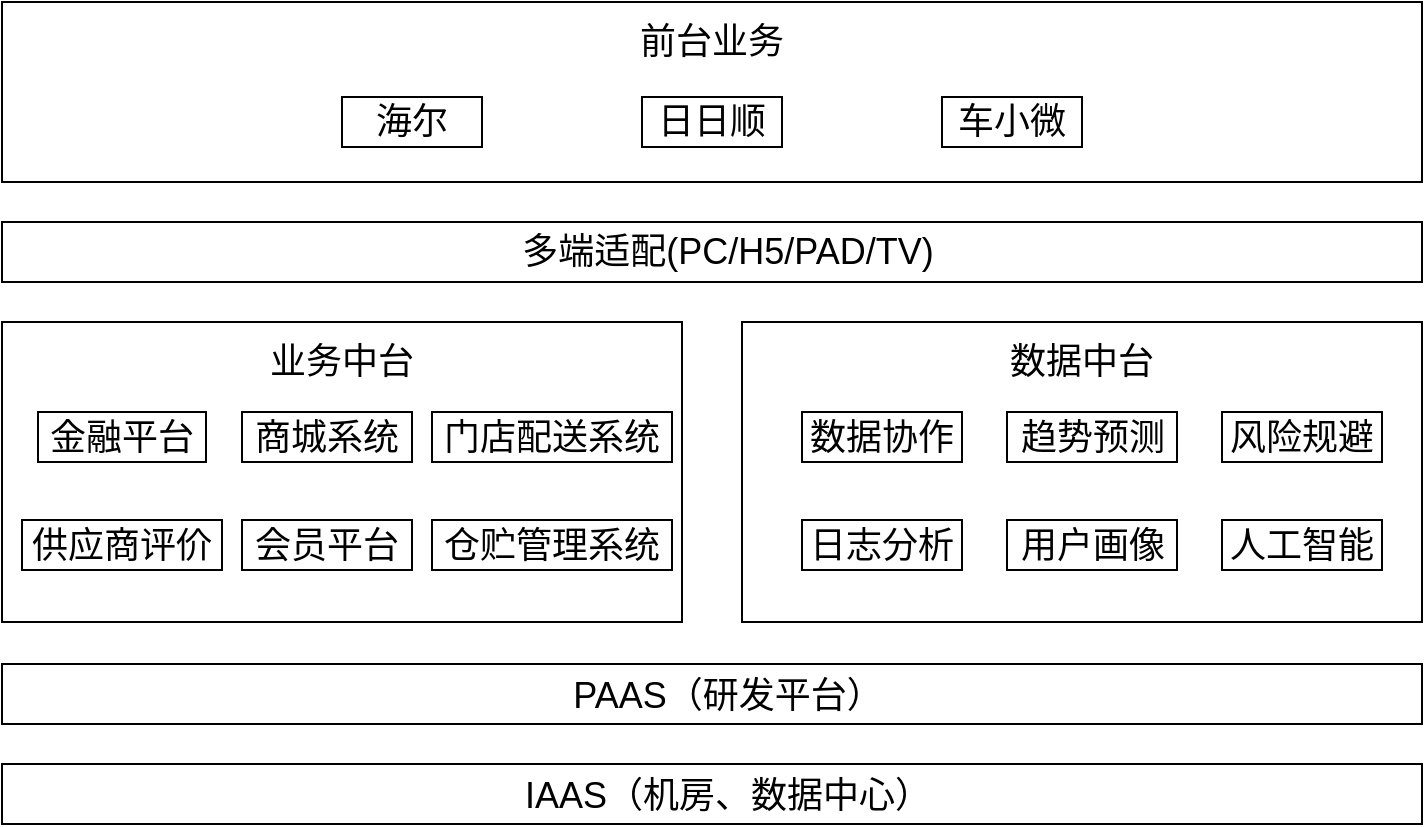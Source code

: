 <mxfile version="12.1.3" type="github" pages="2">
  <diagram id="Y6tTRYtsbHOTUgFSEDFm" name="第 1 页">
    <mxGraphModel dx="932" dy="528" grid="1" gridSize="10" guides="1" tooltips="1" connect="1" arrows="1" fold="1" page="1" pageScale="1" pageWidth="826" pageHeight="1169" math="0" shadow="0">
      <root>
        <mxCell id="0"/>
        <mxCell id="1" parent="0"/>
        <mxCell id="UKIGuLHINSC2vppwHhPj-1" value="" style="rounded=0;whiteSpace=wrap;html=1;fontSize=18;" parent="1" vertex="1">
          <mxGeometry x="50" y="351" width="710" height="30" as="geometry"/>
        </mxCell>
        <mxCell id="UKIGuLHINSC2vppwHhPj-3" value="" style="rounded=0;whiteSpace=wrap;html=1;fontSize=18;" parent="1" vertex="1">
          <mxGeometry x="50" y="20" width="710" height="90" as="geometry"/>
        </mxCell>
        <mxCell id="UKIGuLHINSC2vppwHhPj-2" value="前台业务" style="text;html=1;strokeColor=none;fillColor=none;align=center;verticalAlign=middle;whiteSpace=wrap;rounded=0;fontSize=18;" parent="1" vertex="1">
          <mxGeometry x="360" y="30" width="90" height="20" as="geometry"/>
        </mxCell>
        <mxCell id="UKIGuLHINSC2vppwHhPj-4" value="PAAS（研发平台）" style="text;html=1;strokeColor=none;fillColor=none;align=center;verticalAlign=middle;whiteSpace=wrap;rounded=0;fontSize=18;" parent="1" vertex="1">
          <mxGeometry x="307" y="357" width="212" height="20" as="geometry"/>
        </mxCell>
        <mxCell id="UKIGuLHINSC2vppwHhPj-5" value="" style="rounded=0;whiteSpace=wrap;html=1;fontSize=18;" parent="1" vertex="1">
          <mxGeometry x="50" y="180" width="340" height="150" as="geometry"/>
        </mxCell>
        <mxCell id="UKIGuLHINSC2vppwHhPj-7" value="" style="rounded=0;whiteSpace=wrap;html=1;fontSize=18;" parent="1" vertex="1">
          <mxGeometry x="420" y="180" width="340" height="150" as="geometry"/>
        </mxCell>
        <mxCell id="UKIGuLHINSC2vppwHhPj-6" value="业务中台" style="text;html=1;strokeColor=none;fillColor=none;align=center;verticalAlign=middle;whiteSpace=wrap;rounded=0;fontSize=18;" parent="1" vertex="1">
          <mxGeometry x="175" y="190" width="90" height="20" as="geometry"/>
        </mxCell>
        <mxCell id="UKIGuLHINSC2vppwHhPj-9" style="edgeStyle=orthogonalEdgeStyle;rounded=0;orthogonalLoop=1;jettySize=auto;html=1;exitX=0.5;exitY=1;exitDx=0;exitDy=0;fontSize=18;" parent="1" source="UKIGuLHINSC2vppwHhPj-3" target="UKIGuLHINSC2vppwHhPj-3" edge="1">
          <mxGeometry relative="1" as="geometry"/>
        </mxCell>
        <mxCell id="UKIGuLHINSC2vppwHhPj-10" value="数据中台" style="text;html=1;strokeColor=none;fillColor=none;align=center;verticalAlign=middle;whiteSpace=wrap;rounded=0;fontSize=18;" parent="1" vertex="1">
          <mxGeometry x="545" y="190" width="90" height="20" as="geometry"/>
        </mxCell>
        <mxCell id="UKIGuLHINSC2vppwHhPj-12" value="" style="rounded=0;whiteSpace=wrap;html=1;fontSize=18;" parent="1" vertex="1">
          <mxGeometry x="50" y="130" width="710" height="30" as="geometry"/>
        </mxCell>
        <mxCell id="UKIGuLHINSC2vppwHhPj-11" value="多端适配(PC/H5/PAD/TV)" style="text;html=1;strokeColor=none;fillColor=none;align=center;verticalAlign=middle;whiteSpace=wrap;rounded=0;fontSize=18;" parent="1" vertex="1">
          <mxGeometry x="307" y="135" width="212" height="20" as="geometry"/>
        </mxCell>
        <mxCell id="UKIGuLHINSC2vppwHhPj-13" value="" style="rounded=0;whiteSpace=wrap;html=1;fontSize=18;" parent="1" vertex="1">
          <mxGeometry x="50" y="401" width="710" height="30" as="geometry"/>
        </mxCell>
        <mxCell id="UKIGuLHINSC2vppwHhPj-14" value="IAAS（机房、数据中心）" style="text;html=1;strokeColor=none;fillColor=none;align=center;verticalAlign=middle;whiteSpace=wrap;rounded=0;fontSize=18;" parent="1" vertex="1">
          <mxGeometry x="307" y="407" width="212" height="20" as="geometry"/>
        </mxCell>
        <mxCell id="UKIGuLHINSC2vppwHhPj-15" value="海尔" style="rounded=0;whiteSpace=wrap;html=1;fontSize=18;" parent="1" vertex="1">
          <mxGeometry x="220" y="67.5" width="70" height="25" as="geometry"/>
        </mxCell>
        <mxCell id="UKIGuLHINSC2vppwHhPj-22" value="日日顺" style="rounded=0;whiteSpace=wrap;html=1;fontSize=18;" parent="1" vertex="1">
          <mxGeometry x="370" y="67.5" width="70" height="25" as="geometry"/>
        </mxCell>
        <mxCell id="UKIGuLHINSC2vppwHhPj-24" value="车小微" style="rounded=0;whiteSpace=wrap;html=1;fontSize=18;" parent="1" vertex="1">
          <mxGeometry x="520" y="67.5" width="70" height="25" as="geometry"/>
        </mxCell>
        <mxCell id="UKIGuLHINSC2vppwHhPj-27" value="商城系统" style="rounded=0;whiteSpace=wrap;html=1;fontSize=18;" parent="1" vertex="1">
          <mxGeometry x="170" y="225" width="85" height="25" as="geometry"/>
        </mxCell>
        <mxCell id="UKIGuLHINSC2vppwHhPj-28" value="金融平台" style="rounded=0;whiteSpace=wrap;html=1;fontSize=18;" parent="1" vertex="1">
          <mxGeometry x="68" y="225" width="84" height="25" as="geometry"/>
        </mxCell>
        <mxCell id="UKIGuLHINSC2vppwHhPj-29" value="会员平台" style="rounded=0;whiteSpace=wrap;html=1;fontSize=18;" parent="1" vertex="1">
          <mxGeometry x="170" y="279" width="85" height="25" as="geometry"/>
        </mxCell>
        <mxCell id="UKIGuLHINSC2vppwHhPj-30" value="仓贮管理系统" style="rounded=0;whiteSpace=wrap;html=1;fontSize=18;" parent="1" vertex="1">
          <mxGeometry x="265" y="279" width="120" height="25" as="geometry"/>
        </mxCell>
        <mxCell id="UKIGuLHINSC2vppwHhPj-32" value="门店配送系统" style="rounded=0;whiteSpace=wrap;html=1;fontSize=18;" parent="1" vertex="1">
          <mxGeometry x="265" y="225" width="120" height="25" as="geometry"/>
        </mxCell>
        <mxCell id="UKIGuLHINSC2vppwHhPj-34" value="供应商评价" style="rounded=0;whiteSpace=wrap;html=1;fontSize=18;" parent="1" vertex="1">
          <mxGeometry x="60" y="279" width="100" height="25" as="geometry"/>
        </mxCell>
        <mxCell id="UKIGuLHINSC2vppwHhPj-36" value="数据协作" style="rounded=0;whiteSpace=wrap;html=1;fontSize=18;" parent="1" vertex="1">
          <mxGeometry x="450" y="225" width="80" height="25" as="geometry"/>
        </mxCell>
        <mxCell id="UKIGuLHINSC2vppwHhPj-37" value="趋势预测" style="rounded=0;whiteSpace=wrap;html=1;fontSize=18;" parent="1" vertex="1">
          <mxGeometry x="552.5" y="225" width="85" height="25" as="geometry"/>
        </mxCell>
        <mxCell id="UKIGuLHINSC2vppwHhPj-39" value="日志分析" style="rounded=0;whiteSpace=wrap;html=1;fontSize=18;" parent="1" vertex="1">
          <mxGeometry x="450" y="279" width="80" height="25" as="geometry"/>
        </mxCell>
        <mxCell id="UKIGuLHINSC2vppwHhPj-41" value="用户画像" style="rounded=0;whiteSpace=wrap;html=1;fontSize=18;" parent="1" vertex="1">
          <mxGeometry x="552.5" y="279" width="85" height="25" as="geometry"/>
        </mxCell>
        <mxCell id="UKIGuLHINSC2vppwHhPj-43" value="风险规避" style="rounded=0;whiteSpace=wrap;html=1;fontSize=18;" parent="1" vertex="1">
          <mxGeometry x="660" y="225" width="80" height="25" as="geometry"/>
        </mxCell>
        <mxCell id="UKIGuLHINSC2vppwHhPj-44" value="人工智能" style="rounded=0;whiteSpace=wrap;html=1;fontSize=18;" parent="1" vertex="1">
          <mxGeometry x="660" y="279" width="80" height="25" as="geometry"/>
        </mxCell>
      </root>
    </mxGraphModel>
  </diagram>
  <diagram id="PaZJHzUqX1qUUu_PirYD" name="Page-2">
    <mxGraphModel dx="932" dy="528" grid="1" gridSize="10" guides="1" tooltips="1" connect="1" arrows="1" fold="1" page="1" pageScale="1" pageWidth="850" pageHeight="1100" math="0" shadow="0">
      <root>
        <mxCell id="iOrOq3ocQT_MWQIMPA1d-0"/>
        <mxCell id="iOrOq3ocQT_MWQIMPA1d-1" parent="iOrOq3ocQT_MWQIMPA1d-0"/>
        <mxCell id="ydThWRVAc_qHG9r4aiZO-28" value="" style="edgeStyle=orthogonalEdgeStyle;rounded=0;orthogonalLoop=1;jettySize=auto;html=1;fontSize=15;" edge="1" parent="iOrOq3ocQT_MWQIMPA1d-1" source="ydThWRVAc_qHG9r4aiZO-19" target="ydThWRVAc_qHG9r4aiZO-27">
          <mxGeometry relative="1" as="geometry"/>
        </mxCell>
        <mxCell id="ydThWRVAc_qHG9r4aiZO-29" value="搭建跨境业务信息平台" style="text;html=1;resizable=0;points=[];align=center;verticalAlign=middle;labelBackgroundColor=#ffffff;fontSize=15;" vertex="1" connectable="0" parent="ydThWRVAc_qHG9r4aiZO-28">
          <mxGeometry x="-0.225" y="1" relative="1" as="geometry">
            <mxPoint as="offset"/>
          </mxGeometry>
        </mxCell>
        <mxCell id="ydThWRVAc_qHG9r4aiZO-19" value="" style="rounded=0;whiteSpace=wrap;html=1;fontSize=15;" vertex="1" parent="iOrOq3ocQT_MWQIMPA1d-1">
          <mxGeometry x="50" y="310" width="710" height="90" as="geometry"/>
        </mxCell>
        <mxCell id="ydThWRVAc_qHG9r4aiZO-27" value="" style="rounded=0;whiteSpace=wrap;html=1;fontSize=15;" vertex="1" parent="iOrOq3ocQT_MWQIMPA1d-1">
          <mxGeometry x="50" y="440" width="710" height="150" as="geometry"/>
        </mxCell>
        <mxCell id="iOrOq3ocQT_MWQIMPA1d-9" value="" style="edgeStyle=orthogonalEdgeStyle;rounded=0;orthogonalLoop=1;jettySize=auto;html=1;exitX=0.5;exitY=1;exitDx=0;exitDy=0;" edge="1" parent="iOrOq3ocQT_MWQIMPA1d-1" source="iOrOq3ocQT_MWQIMPA1d-2" target="iOrOq3ocQT_MWQIMPA1d-8">
          <mxGeometry relative="1" as="geometry">
            <mxPoint x="345" y="110" as="sourcePoint"/>
            <mxPoint x="345" y="500" as="targetPoint"/>
            <Array as="points"/>
          </mxGeometry>
        </mxCell>
        <mxCell id="iOrOq3ocQT_MWQIMPA1d-10" value="搭建中台" style="text;html=1;resizable=0;points=[];align=center;verticalAlign=middle;labelBackgroundColor=#ffffff;fontSize=15;" vertex="1" connectable="0" parent="iOrOq3ocQT_MWQIMPA1d-9">
          <mxGeometry x="-0.233" relative="1" as="geometry">
            <mxPoint y="2" as="offset"/>
          </mxGeometry>
        </mxCell>
        <mxCell id="iOrOq3ocQT_MWQIMPA1d-2" value="" style="rounded=0;whiteSpace=wrap;html=1;fontSize=18;" vertex="1" parent="iOrOq3ocQT_MWQIMPA1d-1">
          <mxGeometry x="50" y="20" width="710" height="90" as="geometry"/>
        </mxCell>
        <mxCell id="iOrOq3ocQT_MWQIMPA1d-8" value="" style="rounded=0;whiteSpace=wrap;html=1;fontSize=18;" vertex="1" parent="iOrOq3ocQT_MWQIMPA1d-1">
          <mxGeometry x="50" y="150" width="710" height="160" as="geometry"/>
        </mxCell>
        <mxCell id="iOrOq3ocQT_MWQIMPA1d-3" value="平台" style="text;html=1;strokeColor=none;fillColor=none;align=center;verticalAlign=middle;whiteSpace=wrap;rounded=0;fontSize=18;" vertex="1" parent="iOrOq3ocQT_MWQIMPA1d-1">
          <mxGeometry x="360" y="30" width="90" height="20" as="geometry"/>
        </mxCell>
        <mxCell id="iOrOq3ocQT_MWQIMPA1d-4" style="edgeStyle=orthogonalEdgeStyle;rounded=0;orthogonalLoop=1;jettySize=auto;html=1;exitX=0.5;exitY=1;exitDx=0;exitDy=0;fontSize=18;" edge="1" parent="iOrOq3ocQT_MWQIMPA1d-1" source="iOrOq3ocQT_MWQIMPA1d-2" target="iOrOq3ocQT_MWQIMPA1d-2">
          <mxGeometry relative="1" as="geometry"/>
        </mxCell>
        <mxCell id="iOrOq3ocQT_MWQIMPA1d-5" value="海尔" style="rounded=0;whiteSpace=wrap;html=1;fontSize=18;" vertex="1" parent="iOrOq3ocQT_MWQIMPA1d-1">
          <mxGeometry x="220" y="67.5" width="70" height="25" as="geometry"/>
        </mxCell>
        <mxCell id="iOrOq3ocQT_MWQIMPA1d-6" value="日日顺" style="rounded=0;whiteSpace=wrap;html=1;fontSize=18;" vertex="1" parent="iOrOq3ocQT_MWQIMPA1d-1">
          <mxGeometry x="370" y="67.5" width="70" height="25" as="geometry"/>
        </mxCell>
        <mxCell id="iOrOq3ocQT_MWQIMPA1d-7" value="车小微" style="rounded=0;whiteSpace=wrap;html=1;fontSize=18;" vertex="1" parent="iOrOq3ocQT_MWQIMPA1d-1">
          <mxGeometry x="520" y="67.5" width="70" height="25" as="geometry"/>
        </mxCell>
        <mxCell id="ydThWRVAc_qHG9r4aiZO-0" value="数据建模" style="rounded=0;whiteSpace=wrap;html=1;fontSize=15;" vertex="1" parent="iOrOq3ocQT_MWQIMPA1d-1">
          <mxGeometry x="270" y="525" width="80" height="30" as="geometry"/>
        </mxCell>
        <mxCell id="ydThWRVAc_qHG9r4aiZO-1" value="日志分析" style="rounded=0;whiteSpace=wrap;html=1;fontSize=15;" vertex="1" parent="iOrOq3ocQT_MWQIMPA1d-1">
          <mxGeometry x="365" y="525" width="80" height="30" as="geometry"/>
        </mxCell>
        <mxCell id="ydThWRVAc_qHG9r4aiZO-2" value="用户画像" style="rounded=0;whiteSpace=wrap;html=1;fontSize=15;" vertex="1" parent="iOrOq3ocQT_MWQIMPA1d-1">
          <mxGeometry x="460" y="525" width="80" height="30" as="geometry"/>
        </mxCell>
        <mxCell id="ydThWRVAc_qHG9r4aiZO-3" value="用户中心" style="rounded=0;whiteSpace=wrap;html=1;fontSize=15;" vertex="1" parent="iOrOq3ocQT_MWQIMPA1d-1">
          <mxGeometry x="70" y="192.5" width="80" height="30" as="geometry"/>
        </mxCell>
        <mxCell id="ydThWRVAc_qHG9r4aiZO-4" value="支付中心" style="rounded=0;whiteSpace=wrap;html=1;fontSize=15;" vertex="1" parent="iOrOq3ocQT_MWQIMPA1d-1">
          <mxGeometry x="165" y="192.5" width="80" height="30" as="geometry"/>
        </mxCell>
        <mxCell id="ydThWRVAc_qHG9r4aiZO-5" value="商品中心" style="rounded=0;whiteSpace=wrap;html=1;fontSize=15;" vertex="1" parent="iOrOq3ocQT_MWQIMPA1d-1">
          <mxGeometry x="260" y="192.5" width="80" height="30" as="geometry"/>
        </mxCell>
        <mxCell id="ydThWRVAc_qHG9r4aiZO-6" value="搜索中心" style="rounded=0;whiteSpace=wrap;html=1;fontSize=15;" vertex="1" parent="iOrOq3ocQT_MWQIMPA1d-1">
          <mxGeometry x="70" y="237.5" width="80" height="30" as="geometry"/>
        </mxCell>
        <mxCell id="ydThWRVAc_qHG9r4aiZO-7" value="客服售后" style="rounded=0;whiteSpace=wrap;html=1;fontSize=15;" vertex="1" parent="iOrOq3ocQT_MWQIMPA1d-1">
          <mxGeometry x="165" y="237.5" width="80" height="30" as="geometry"/>
        </mxCell>
        <mxCell id="ydThWRVAc_qHG9r4aiZO-8" value="物流中心" style="rounded=0;whiteSpace=wrap;html=1;fontSize=15;" vertex="1" parent="iOrOq3ocQT_MWQIMPA1d-1">
          <mxGeometry x="390" y="217" width="80" height="30" as="geometry"/>
        </mxCell>
        <mxCell id="ydThWRVAc_qHG9r4aiZO-9" value="上门服务" style="rounded=0;whiteSpace=wrap;html=1;fontSize=15;" vertex="1" parent="iOrOq3ocQT_MWQIMPA1d-1">
          <mxGeometry x="390" y="262" width="80" height="30" as="geometry"/>
        </mxCell>
        <mxCell id="ydThWRVAc_qHG9r4aiZO-10" value="订单管理" style="rounded=0;whiteSpace=wrap;html=1;fontSize=15;" vertex="1" parent="iOrOq3ocQT_MWQIMPA1d-1">
          <mxGeometry x="555" y="170" width="80" height="30" as="geometry"/>
        </mxCell>
        <mxCell id="ydThWRVAc_qHG9r4aiZO-11" value="众包管理" style="rounded=0;whiteSpace=wrap;html=1;fontSize=15;" vertex="1" parent="iOrOq3ocQT_MWQIMPA1d-1">
          <mxGeometry x="555" y="215" width="80" height="30" as="geometry"/>
        </mxCell>
        <mxCell id="ydThWRVAc_qHG9r4aiZO-12" value="结算中心" style="rounded=0;whiteSpace=wrap;html=1;fontSize=15;" vertex="1" parent="iOrOq3ocQT_MWQIMPA1d-1">
          <mxGeometry x="555" y="260" width="80" height="30" as="geometry"/>
        </mxCell>
        <mxCell id="ydThWRVAc_qHG9r4aiZO-13" value="仓贮管理" style="rounded=0;whiteSpace=wrap;html=1;fontSize=15;" vertex="1" parent="iOrOq3ocQT_MWQIMPA1d-1">
          <mxGeometry x="390" y="172" width="80" height="30" as="geometry"/>
        </mxCell>
        <mxCell id="ydThWRVAc_qHG9r4aiZO-14" value="推荐系统" style="rounded=0;whiteSpace=wrap;html=1;fontSize=15;" vertex="1" parent="iOrOq3ocQT_MWQIMPA1d-1">
          <mxGeometry x="260" y="237.5" width="80" height="30" as="geometry"/>
        </mxCell>
        <mxCell id="ydThWRVAc_qHG9r4aiZO-18" value="日志分析" style="rounded=0;whiteSpace=wrap;html=1;fontSize=15;" vertex="1" parent="iOrOq3ocQT_MWQIMPA1d-1">
          <mxGeometry x="390" y="340" width="80" height="30" as="geometry"/>
        </mxCell>
        <mxCell id="ydThWRVAc_qHG9r4aiZO-20" value="业务中台" style="text;html=1;strokeColor=none;fillColor=none;align=center;verticalAlign=middle;whiteSpace=wrap;rounded=0;fontSize=15;" vertex="1" parent="iOrOq3ocQT_MWQIMPA1d-1">
          <mxGeometry x="730" y="185" width="30" height="85" as="geometry"/>
        </mxCell>
        <mxCell id="ydThWRVAc_qHG9r4aiZO-21" value="数据中台" style="text;html=1;strokeColor=none;fillColor=none;align=center;verticalAlign=middle;whiteSpace=wrap;rounded=0;fontSize=15;" vertex="1" parent="iOrOq3ocQT_MWQIMPA1d-1">
          <mxGeometry x="730" y="332" width="30" height="50" as="geometry"/>
        </mxCell>
        <mxCell id="ydThWRVAc_qHG9r4aiZO-24" value="日志分析" style="rounded=0;whiteSpace=wrap;html=1;fontSize=15;" vertex="1" parent="iOrOq3ocQT_MWQIMPA1d-1">
          <mxGeometry x="555" y="339" width="80" height="30" as="geometry"/>
        </mxCell>
        <mxCell id="ydThWRVAc_qHG9r4aiZO-25" value="" style="endArrow=classic;html=1;fontSize=15;exitX=0.286;exitY=1.011;exitDx=0;exitDy=0;exitPerimeter=0;entryX=0.25;entryY=0;entryDx=0;entryDy=0;" edge="1" parent="iOrOq3ocQT_MWQIMPA1d-1" source="iOrOq3ocQT_MWQIMPA1d-2" target="iOrOq3ocQT_MWQIMPA1d-8">
          <mxGeometry width="50" height="50" relative="1" as="geometry">
            <mxPoint x="50" y="470" as="sourcePoint"/>
            <mxPoint x="100" y="420" as="targetPoint"/>
          </mxGeometry>
        </mxCell>
        <mxCell id="ydThWRVAc_qHG9r4aiZO-26" value="" style="endArrow=classic;html=1;fontSize=15;exitX=0.286;exitY=1.011;exitDx=0;exitDy=0;exitPerimeter=0;entryX=0.75;entryY=0;entryDx=0;entryDy=0;" edge="1" parent="iOrOq3ocQT_MWQIMPA1d-1" target="iOrOq3ocQT_MWQIMPA1d-8">
          <mxGeometry width="50" height="50" relative="1" as="geometry">
            <mxPoint x="555.06" y="111.99" as="sourcePoint"/>
            <mxPoint x="529.5" y="151" as="targetPoint"/>
          </mxGeometry>
        </mxCell>
        <mxCell id="ydThWRVAc_qHG9r4aiZO-30" value="用户中心" style="rounded=0;whiteSpace=wrap;html=1;fontSize=15;" vertex="1" parent="iOrOq3ocQT_MWQIMPA1d-1">
          <mxGeometry x="97.5" y="470" width="80" height="30" as="geometry"/>
        </mxCell>
        <mxCell id="ydThWRVAc_qHG9r4aiZO-31" value="搜索中心" style="rounded=0;whiteSpace=wrap;html=1;fontSize=15;" vertex="1" parent="iOrOq3ocQT_MWQIMPA1d-1">
          <mxGeometry x="202.5" y="470" width="80" height="30" as="geometry"/>
        </mxCell>
        <mxCell id="ydThWRVAc_qHG9r4aiZO-32" value="客服售后" style="rounded=0;whiteSpace=wrap;html=1;fontSize=15;" vertex="1" parent="iOrOq3ocQT_MWQIMPA1d-1">
          <mxGeometry x="302.5" y="470" width="80" height="30" as="geometry"/>
        </mxCell>
        <mxCell id="ydThWRVAc_qHG9r4aiZO-33" value="物流中心" style="rounded=0;whiteSpace=wrap;html=1;fontSize=15;" vertex="1" parent="iOrOq3ocQT_MWQIMPA1d-1">
          <mxGeometry x="522.5" y="470" width="80" height="30" as="geometry"/>
        </mxCell>
        <mxCell id="ydThWRVAc_qHG9r4aiZO-34" value="订单管理" style="rounded=0;whiteSpace=wrap;html=1;fontSize=15;" vertex="1" parent="iOrOq3ocQT_MWQIMPA1d-1">
          <mxGeometry x="632.5" y="470" width="80" height="30" as="geometry"/>
        </mxCell>
        <mxCell id="ydThWRVAc_qHG9r4aiZO-35" value="推荐系统" style="rounded=0;whiteSpace=wrap;html=1;fontSize=15;" vertex="1" parent="iOrOq3ocQT_MWQIMPA1d-1">
          <mxGeometry x="412.5" y="470" width="80" height="30" as="geometry"/>
        </mxCell>
        <mxCell id="ydThWRVAc_qHG9r4aiZO-37" value="数据建模" style="rounded=0;whiteSpace=wrap;html=1;fontSize=15;" vertex="1" parent="iOrOq3ocQT_MWQIMPA1d-1">
          <mxGeometry x="70" y="339" width="80" height="30" as="geometry"/>
        </mxCell>
        <mxCell id="ydThWRVAc_qHG9r4aiZO-38" value="日志分析" style="rounded=0;whiteSpace=wrap;html=1;fontSize=15;" vertex="1" parent="iOrOq3ocQT_MWQIMPA1d-1">
          <mxGeometry x="165" y="339" width="80" height="30" as="geometry"/>
        </mxCell>
        <mxCell id="ydThWRVAc_qHG9r4aiZO-39" value="用户画像" style="rounded=0;whiteSpace=wrap;html=1;fontSize=15;" vertex="1" parent="iOrOq3ocQT_MWQIMPA1d-1">
          <mxGeometry x="260" y="339" width="80" height="30" as="geometry"/>
        </mxCell>
      </root>
    </mxGraphModel>
  </diagram>
</mxfile>
